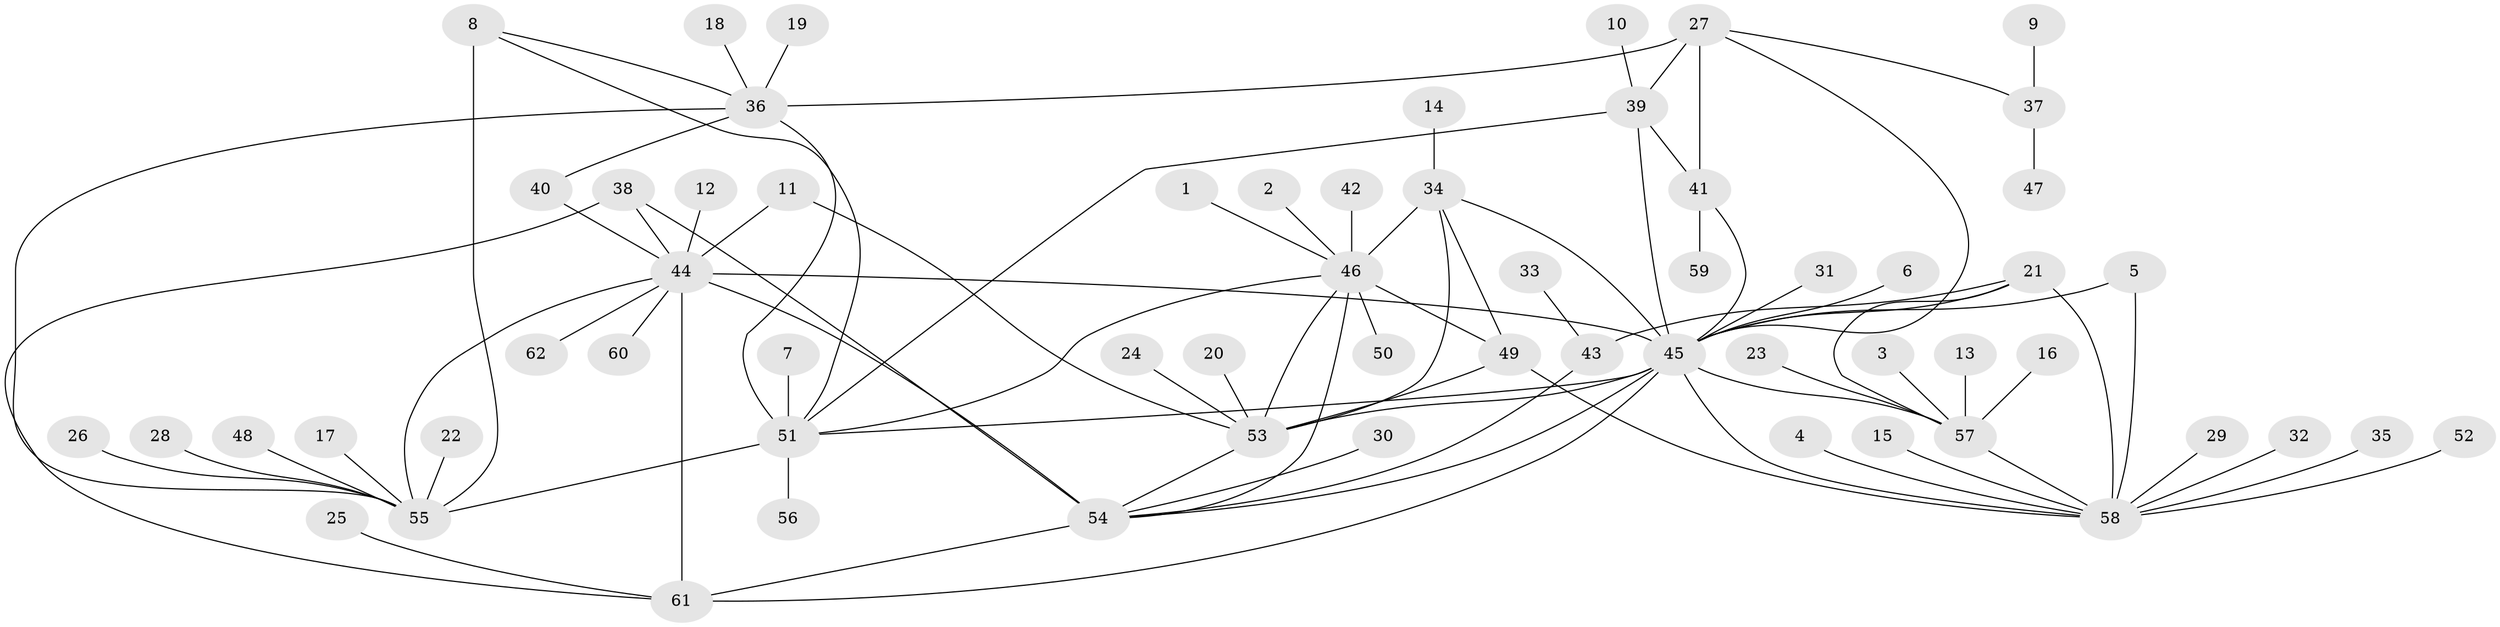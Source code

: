 // original degree distribution, {6: 0.04065040650406504, 7: 0.07317073170731707, 11: 0.04065040650406504, 13: 0.024390243902439025, 8: 0.024390243902439025, 5: 0.024390243902439025, 10: 0.016260162601626018, 12: 0.008130081300813009, 1: 0.5934959349593496, 2: 0.13008130081300814, 3: 0.024390243902439025}
// Generated by graph-tools (version 1.1) at 2025/26/03/09/25 03:26:47]
// undirected, 62 vertices, 90 edges
graph export_dot {
graph [start="1"]
  node [color=gray90,style=filled];
  1;
  2;
  3;
  4;
  5;
  6;
  7;
  8;
  9;
  10;
  11;
  12;
  13;
  14;
  15;
  16;
  17;
  18;
  19;
  20;
  21;
  22;
  23;
  24;
  25;
  26;
  27;
  28;
  29;
  30;
  31;
  32;
  33;
  34;
  35;
  36;
  37;
  38;
  39;
  40;
  41;
  42;
  43;
  44;
  45;
  46;
  47;
  48;
  49;
  50;
  51;
  52;
  53;
  54;
  55;
  56;
  57;
  58;
  59;
  60;
  61;
  62;
  1 -- 46 [weight=1.0];
  2 -- 46 [weight=1.0];
  3 -- 57 [weight=1.0];
  4 -- 58 [weight=1.0];
  5 -- 45 [weight=1.0];
  5 -- 58 [weight=1.0];
  6 -- 45 [weight=1.0];
  7 -- 51 [weight=1.0];
  8 -- 36 [weight=1.0];
  8 -- 51 [weight=1.0];
  8 -- 55 [weight=3.0];
  9 -- 37 [weight=1.0];
  10 -- 39 [weight=1.0];
  11 -- 44 [weight=1.0];
  11 -- 53 [weight=1.0];
  12 -- 44 [weight=1.0];
  13 -- 57 [weight=1.0];
  14 -- 34 [weight=1.0];
  15 -- 58 [weight=1.0];
  16 -- 57 [weight=1.0];
  17 -- 55 [weight=1.0];
  18 -- 36 [weight=1.0];
  19 -- 36 [weight=1.0];
  20 -- 53 [weight=1.0];
  21 -- 43 [weight=1.0];
  21 -- 45 [weight=2.0];
  21 -- 57 [weight=2.0];
  21 -- 58 [weight=4.0];
  22 -- 55 [weight=1.0];
  23 -- 57 [weight=1.0];
  24 -- 53 [weight=1.0];
  25 -- 61 [weight=1.0];
  26 -- 55 [weight=1.0];
  27 -- 36 [weight=1.0];
  27 -- 37 [weight=1.0];
  27 -- 39 [weight=4.0];
  27 -- 41 [weight=2.0];
  27 -- 45 [weight=2.0];
  28 -- 55 [weight=1.0];
  29 -- 58 [weight=1.0];
  30 -- 54 [weight=1.0];
  31 -- 45 [weight=1.0];
  32 -- 58 [weight=1.0];
  33 -- 43 [weight=1.0];
  34 -- 45 [weight=1.0];
  34 -- 46 [weight=3.0];
  34 -- 49 [weight=1.0];
  34 -- 53 [weight=1.0];
  35 -- 58 [weight=1.0];
  36 -- 40 [weight=1.0];
  36 -- 51 [weight=1.0];
  36 -- 55 [weight=3.0];
  37 -- 47 [weight=1.0];
  38 -- 44 [weight=2.0];
  38 -- 54 [weight=1.0];
  38 -- 61 [weight=2.0];
  39 -- 41 [weight=2.0];
  39 -- 45 [weight=2.0];
  39 -- 51 [weight=1.0];
  40 -- 44 [weight=1.0];
  41 -- 45 [weight=1.0];
  41 -- 59 [weight=1.0];
  42 -- 46 [weight=1.0];
  43 -- 54 [weight=1.0];
  44 -- 45 [weight=1.0];
  44 -- 54 [weight=2.0];
  44 -- 55 [weight=1.0];
  44 -- 60 [weight=1.0];
  44 -- 61 [weight=4.0];
  44 -- 62 [weight=1.0];
  45 -- 51 [weight=1.0];
  45 -- 53 [weight=1.0];
  45 -- 54 [weight=1.0];
  45 -- 57 [weight=1.0];
  45 -- 58 [weight=2.0];
  45 -- 61 [weight=1.0];
  46 -- 49 [weight=3.0];
  46 -- 50 [weight=1.0];
  46 -- 51 [weight=1.0];
  46 -- 53 [weight=3.0];
  46 -- 54 [weight=1.0];
  48 -- 55 [weight=1.0];
  49 -- 53 [weight=1.0];
  49 -- 58 [weight=1.0];
  51 -- 55 [weight=3.0];
  51 -- 56 [weight=1.0];
  52 -- 58 [weight=1.0];
  53 -- 54 [weight=1.0];
  54 -- 61 [weight=2.0];
  57 -- 58 [weight=2.0];
}
